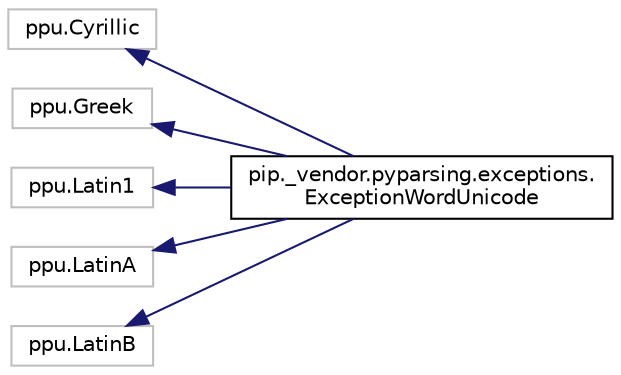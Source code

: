digraph "Graphical Class Hierarchy"
{
 // LATEX_PDF_SIZE
  edge [fontname="Helvetica",fontsize="10",labelfontname="Helvetica",labelfontsize="10"];
  node [fontname="Helvetica",fontsize="10",shape=record];
  rankdir="LR";
  Node457 [label="ppu.Cyrillic",height=0.2,width=0.4,color="grey75", fillcolor="white", style="filled",tooltip=" "];
  Node457 -> Node0 [dir="back",color="midnightblue",fontsize="10",style="solid",fontname="Helvetica"];
  Node0 [label="pip._vendor.pyparsing.exceptions.\lExceptionWordUnicode",height=0.2,width=0.4,color="black", fillcolor="white", style="filled",URL="$classpip_1_1__vendor_1_1pyparsing_1_1exceptions_1_1ExceptionWordUnicode.html",tooltip=" "];
  Node945 [label="ppu.Greek",height=0.2,width=0.4,color="grey75", fillcolor="white", style="filled",tooltip=" "];
  Node945 -> Node0 [dir="back",color="midnightblue",fontsize="10",style="solid",fontname="Helvetica"];
  Node1094 [label="ppu.Latin1",height=0.2,width=0.4,color="grey75", fillcolor="white", style="filled",tooltip=" "];
  Node1094 -> Node0 [dir="back",color="midnightblue",fontsize="10",style="solid",fontname="Helvetica"];
  Node1095 [label="ppu.LatinA",height=0.2,width=0.4,color="grey75", fillcolor="white", style="filled",tooltip=" "];
  Node1095 -> Node0 [dir="back",color="midnightblue",fontsize="10",style="solid",fontname="Helvetica"];
  Node1096 [label="ppu.LatinB",height=0.2,width=0.4,color="grey75", fillcolor="white", style="filled",tooltip=" "];
  Node1096 -> Node0 [dir="back",color="midnightblue",fontsize="10",style="solid",fontname="Helvetica"];
}
